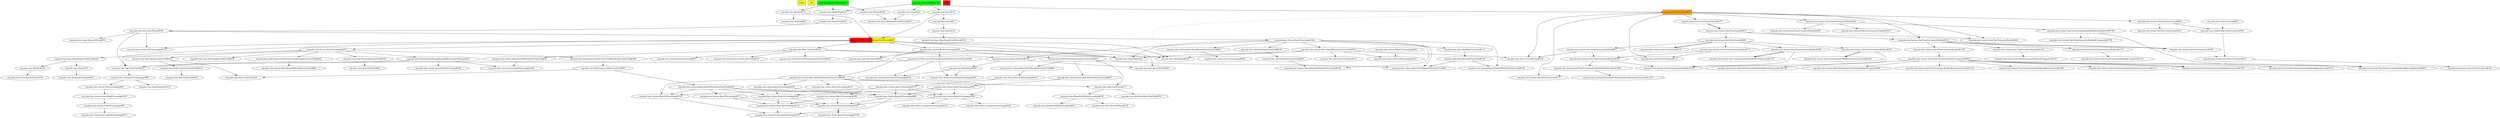 digraph enhanced {
	"ochiai" [style=striped shape=box fillcolor="yellow"];
	"d4" [style=striped shape=box fillcolor="yellow"];
	"org.joda.time.base.BaseSingleFieldPeriod#89" [style=striped shape=box fillcolor="red:yellow"];
	"org.joda.time.TestDays#124" [style=striped shape=box fillcolor="green"];
	"org.joda.time.TestMonths#131" [style=striped shape=box fillcolor="green"];
	"org.joda.time.MonthDay#79" [style=striped shape=box fillcolor="orange"];
	"real" [style=striped shape=box fillcolor="red"];
	"org.joda.time.chrono.BasicMonthOfYearDateTimeField#243" -> "org.joda.time.chrono.BasicChronology#371";
	"org.joda.time.format.DateTimeFormatterBuilder$Composite#2615" -> "org.joda.time.format.DateTimeFormatterBuilder$StringLiteral#1275";
	"org.joda.time.IllegalFieldValueException#108" -> "org.joda.time.IllegalFieldValueException#41";
	"org.joda.time.Days#80" -> "org.joda.time.Days#216";
	"org.joda.time.field.FieldUtils#217" -> "org.joda.time.IllegalFieldValueException#108";
	"org.joda.time.format.DateTimeFormatterBuilder#105" -> "org.joda.time.format.DateTimeFormatterBuilder#1175";
	"org.joda.time.format.DateTimeFormat#674" -> "org.joda.time.format.DateTimeFormat#400";
	"org.joda.time.TestDays#124" -> "org.joda.time.MonthDay#334";
	"org.joda.time.TestMonths#131" -> "org.joda.time.MonthDay#334";
	"org.joda.time.field.ImpreciseDateTimeField#91" -> "org.joda.time.chrono.BasicMonthOfYearDateTimeField#243";
	"org.joda.time.field.PreciseDurationDateTimeField#78" -> "org.joda.time.field.FieldUtils#217";
	"org.joda.time.chrono.BasicMonthOfYearDateTimeField#298" -> "org.joda.time.field.FieldUtils#217";
	"org.joda.time.chrono.BasicDayOfMonthDateTimeField#51" -> "org.joda.time.chrono.AssembledChronology#256";
	"org.joda.time.DurationFieldType$StandardDurationFieldType#282" -> "org.joda.time.chrono.AssembledChronology#256";
	"org.joda.time.format.DateTimeFormatterBuilder#345" -> "org.joda.time.format.DateTimeFormatterBuilder#383";
	"org.joda.time.DateTimeUtils#364" -> "org.joda.time.field.PreciseDurationDateTimeField#141";
	"org.joda.time.format.DateTimeFormatterBuilder$Composite#2615" -> "org.joda.time.format.DateTimeFormatterBuilder$NumberFormatter#1326";
	"org.joda.time.Months#230" -> "org.joda.time.DurationFieldType#178";
	"org.joda.time.chrono.BaseChronology#239" -> "org.joda.time.field.PreciseDurationDateTimeField#78";
	"org.joda.time.chrono.BasicChronology#371" -> "org.joda.time.chrono.BasicChronology#360";
	"org.joda.time.chrono.BasicGJChronology#88" -> "org.joda.time.chrono.BasicChronology#360";
	"org.joda.time.chrono.BasicChronology#385" -> "org.joda.time.chrono.BasicChronology#360";
	"org.joda.time.chrono.BasicChronology#468" -> "org.joda.time.chrono.BasicChronology#360";
	"org.joda.time.chrono.BasicChronology#399" -> "org.joda.time.chrono.BasicChronology#360";
	"org.joda.time.base.BaseSingleFieldPeriod#89" -> "org.joda.time.DateTimeUtils#364";
	"org.joda.time.chrono.AssembledChronology#107" -> "org.joda.time.chrono.ZonedChronology#85";
	"org.joda.time.format.DateTimeFormatterBuilder#775" -> "org.joda.time.format.DateTimeFormatterBuilder#434";
	"org.joda.time.format.DateTimeFormatterBuilder#817" -> "org.joda.time.format.DateTimeFormatterBuilder#434";
	"org.joda.time.chrono.BaseChronology#183" -> "org.joda.time.chrono.BasicDayOfMonthDateTimeField#59";
	"org.joda.time.chrono.BasicDayOfMonthDateTimeField#79" -> "org.joda.time.DateTimeFieldType#327";
	"org.joda.time.format.DateTimeFormat#400" -> "org.joda.time.format.DateTimeFormatterBuilder#397";
	"org.joda.time.field.PreciseDurationDateTimeField#78" -> "org.joda.time.chrono.BasicDayOfMonthDateTimeField#55";
	"org.joda.time.field.BaseDateTimeField#758" -> "org.joda.time.chrono.BasicDayOfMonthDateTimeField#55";
	"org.joda.time.chrono.BaseChronology#183" -> "org.joda.time.chrono.BasicDayOfMonthDateTimeField#55";
	"org.joda.time.base.BasePartial#180" -> "org.joda.time.base.AbstractPartial#54";
	"org.joda.time.base.BasePartial#180" -> "org.joda.time.chrono.BaseChronology#183";
	"org.joda.time.format.DateTimeFormatterBuilder#105" -> "org.joda.time.format.DateTimeFormatterBuilder#1165";
	"org.joda.time.base.BaseSingleFieldPeriod#216" -> "org.joda.time.Months#230";
	"org.joda.time.chrono.BaseChronology#239" -> "org.joda.time.DateTimeFieldType$StandardDateTimeFieldType#480";
	"org.joda.time.format.DateTimeFormatter#109" -> "org.joda.time.format.DateTimeFormatter#321" [style=dotted];
	"org.joda.time.format.DateTimeFormatter#301" -> "org.joda.time.format.DateTimeFormatter#321";
	"org.joda.time.field.PreciseDurationField#114" -> "org.joda.time.field.FieldUtils#100";
	"org.joda.time.DateTimeFieldType$StandardDateTimeFieldType#480" -> "org.joda.time.chrono.AssembledChronology#260";
	"org.joda.time.MonthDay#408" -> "org.joda.time.chrono.AssembledChronology#260";
	"org.joda.time.chrono.BaseChronology#255" -> "org.joda.time.field.ImpreciseDateTimeField$LinkedDurationField#190";
	"org.joda.time.DateTimeUtils#364" -> "org.joda.time.field.BaseDurationField#55";
	"org.joda.time.format.DateTimeFormatterBuilder#408" -> "org.joda.time.format.DateTimeFormatterBuilder$StringLiteral#1270" [style=bold];
	"org.joda.time.DateTimeUtils#364" -> "org.joda.time.chrono.BasicDayOfMonthDateTimeField#51";
	"org.joda.time.DateTimeUtils#364" -> "org.joda.time.base.AbstractPartial#105";
	"org.joda.time.chrono.BaseChronology#183" -> "org.joda.time.base.AbstractPartial#105";
	"org.joda.time.field.ImpreciseDateTimeField#91" -> "org.joda.time.field.FieldUtils#187";
	"org.joda.time.field.BaseDurationField#141" -> "org.joda.time.field.FieldUtils#187";
	"org.joda.time.chrono.ISOChronology#86" -> "org.joda.time.DateTimeZone#133";
	"org.joda.time.Months#249" -> "org.joda.time.base.BaseSingleFieldPeriod#167";
	"org.joda.time.Days#343" -> "org.joda.time.base.BaseSingleFieldPeriod#167";
	"org.joda.time.base.BaseSingleFieldPeriod#89" -> "org.joda.time.MonthDay#395";
	"org.joda.time.chrono.BasicDayOfMonthDateTimeField#79" -> "org.joda.time.MonthDay#395";
	"org.joda.time.DateTimeUtils#364" -> "org.joda.time.MonthDay#395";
	"org.joda.time.chrono.BaseChronology#183" -> "org.joda.time.MonthDay#395";
	"org.joda.time.chrono.BaseChronology#239" -> "org.joda.time.MonthDay#395";
	"org.joda.time.field.PreciseDurationDateTimeField#78" -> "org.joda.time.chrono.BasicDayOfMonthDateTimeField#47";
	"org.joda.time.chrono.BaseChronology#255" -> "org.joda.time.base.BaseSingleFieldPeriod#202";
	"org.joda.time.field.BaseDateTimeField#804" -> "org.joda.time.chrono.BasicMonthOfYearDateTimeField#344";
	"org.joda.time.chrono.BaseChronology#183" -> "org.joda.time.chrono.BasicMonthOfYearDateTimeField#344";
	"org.joda.time.chrono.BasicMonthOfYearDateTimeField#298" -> "org.joda.time.chrono.BasicChronology#551";
	"org.joda.time.chrono.BasicChronology#448" -> "org.joda.time.chrono.BasicChronology#399";
	"org.joda.time.chrono.BasicChronology#575" -> "org.joda.time.chrono.BasicChronology#399";
	"org.joda.time.chrono.BasicMonthOfYearDateTimeField#298" -> "org.joda.time.chrono.BasicChronology#399";
	"org.joda.time.chrono.BasicMonthOfYearDateTimeField#243" -> "org.joda.time.chrono.BasicChronology#399";
	"org.joda.time.base.BaseSingleFieldPeriod#216" -> "org.joda.time.Days#235";
	"org.joda.time.Months#155" -> "org.joda.time.Months#90";
	"org.joda.time.field.BaseDateTimeField#758" -> "org.joda.time.chrono.BasicMonthOfYearDateTimeField#339";
	"org.joda.time.chrono.BaseChronology#183" -> "org.joda.time.chrono.BasicMonthOfYearDateTimeField#339";
	"org.joda.time.MonthDay#79" -> "org.joda.time.format.DateTimeFormatter#173";
	"org.joda.time.format.DateTimeFormatter#128" -> "org.joda.time.format.DateTimeFormatter#173" [style=dotted];
	"org.joda.time.format.DateTimeFormatterBuilder#434" -> "org.joda.time.format.DateTimeFormatterBuilder$PaddedNumber#1463";
	"org.joda.time.chrono.ISOChronology#86" -> "org.joda.time.chrono.ISOChronology#96";
	"org.joda.time.format.DateTimeFormatterBuilder$Composite#2615" -> "org.joda.time.format.DateTimeFormatterBuilder$PaddedNumber#1468";
	"org.joda.time.Days#135" -> "org.joda.time.Days#80";
	"org.joda.time.Days#216" -> "org.joda.time.base.BaseSingleFieldPeriod#156";
	"org.joda.time.base.BaseSingleFieldPeriod#89" -> "org.joda.time.chrono.ISOChronology#133";
	"org.joda.time.base.BasePartial#180" -> "org.joda.time.chrono.ISOChronology#133";
	"org.joda.time.format.DateTimeFormatterBuilder#345" -> "org.joda.time.format.DateTimeFormatterBuilder$MatchingParser#2794";
	"org.joda.time.chrono.BasicMonthOfYearDateTimeField#298" -> "org.joda.time.chrono.BasicChronology#385";
	"org.joda.time.DateTimeUtils#282" -> "org.joda.time.chrono.ISOChronology#86";
	"org.joda.time.MonthDay#352" -> "org.joda.time.base.BasePartial#180";
	"org.joda.time.format.DateTimeFormat#170" -> "org.joda.time.format.DateTimeFormat#674" [style=bold];
	"org.joda.time.TestDays#124" -> "org.joda.time.Days#343";
	"org.joda.time.format.DateTimeFormatterBuilder#105" -> "org.joda.time.format.DateTimeFormatterBuilder#1138";
	"org.joda.time.field.ImpreciseDateTimeField$LinkedDurationField#190" -> "org.joda.time.field.ImpreciseDateTimeField#91";
	"org.joda.time.format.DateTimeFormatterBuilder$Composite#2615" -> "org.joda.time.format.DateTimeFormatterBuilder$CharacterLiteral#1236";
	"org.joda.time.format.DateTimeFormatterBuilder$MatchingParser#2794" -> "org.joda.time.format.DateTimeFormatterBuilder$Composite#2730";
	"org.joda.time.TestMonths#131" -> "org.joda.time.Months#249";
	"org.joda.time.format.DateTimeFormatterBuilder#105" -> "org.joda.time.format.DateTimeFormatter#109" [style=bold];
	"org.joda.time.chrono.BaseChronology#255" -> "org.joda.time.DurationFieldType$StandardDurationFieldType#282";
	"org.joda.time.Days#235" -> "org.joda.time.DurationFieldType#151";
	"org.joda.time.format.DateTimeFormatterBuilder$PaddedNumber#1463" -> "org.joda.time.format.DateTimeFormatterBuilder$NumberFormatter#1319";
	"org.joda.time.base.BaseSingleFieldPeriod#89" -> "org.joda.time.chrono.BaseChronology#239";
	"org.joda.time.chrono.BasicChronology#399" -> "org.joda.time.chrono.GregorianChronology#233";
	"org.joda.time.MonthDay#79" -> "org.joda.time.format.DateTimeFormatterBuilder#345";
	"org.joda.time.IllegalFieldValueException#108" -> "org.joda.time.DateTimeFieldType#378";
	"org.joda.time.format.DateTimeFormat#674" -> "org.joda.time.format.DateTimeFormatterBuilder#105";
	"org.joda.time.MonthDay#79" -> "org.joda.time.format.DateTimeFormatterBuilder#105";
	"org.joda.time.chrono.BasicMonthOfYearDateTimeField#298" -> "org.joda.time.chrono.BasicChronology#458";
	"org.joda.time.chrono.BasicGJChronology#134" -> "org.joda.time.chrono.BasicChronology#575";
	"org.joda.time.TestDays#124" -> "org.joda.time.Days#135";
	"org.joda.time.format.DateTimeFormatterBuilder#1138" -> "org.joda.time.format.DateTimeFormatterBuilder$Composite#2615";
	"org.joda.time.field.BaseDateTimeField#772" -> "org.joda.time.field.BaseDateTimeField#758";
	"org.joda.time.chrono.BasicChronology#360" -> "org.joda.time.chrono.BasicChronology#738" [style=bold];
	"org.joda.time.chrono.BaseChronology#239" -> "org.joda.time.base.BasePartial#225";
	"org.joda.time.chrono.BasicChronology#399" -> "org.joda.time.chrono.GregorianChronology#241";
	"org.joda.time.chrono.BasicChronology#458" -> "org.joda.time.chrono.BasicGJChronology#88";
	"org.joda.time.chrono.BasicChronology#448" -> "org.joda.time.chrono.BasicGJChronology#88";
	"org.joda.time.chrono.BasicChronology#575" -> "org.joda.time.chrono.BasicGJChronology#88";
	"org.joda.time.chrono.BasicMonthOfYearDateTimeField#243" -> "org.joda.time.chrono.BasicGJChronology#88";
	"org.joda.time.MonthDay#79" -> "org.joda.time.format.ISODateTimeFormat#595";
	"org.joda.time.MonthDay#79" -> "org.joda.time.format.DateTimeFormat#170";
	"org.joda.time.format.DateTimeFormatterBuilder#345" -> "org.joda.time.format.DateTimeFormatterBuilder#357";
	"org.joda.time.field.PreciseDurationDateTimeField#78" -> "org.joda.time.chrono.BasicDayOfMonthDateTimeField#96";
	"org.joda.time.base.BaseSingleFieldPeriod#89" -> "org.joda.time.DateTimeUtils#282";
	"org.joda.time.DateTimeFieldType$StandardDateTimeFieldType#480" -> "org.joda.time.DateTimeUtils#282";
	"org.joda.time.base.BasePartial#180" -> "org.joda.time.DateTimeUtils#282";
	"org.joda.time.DurationFieldType$StandardDurationFieldType#282" -> "org.joda.time.DateTimeUtils#282";
	"org.joda.time.field.ImpreciseDateTimeField$LinkedDurationField#182" -> "org.joda.time.chrono.BasicMonthOfYearDateTimeField#92";
	"org.joda.time.chrono.BasicChronology#575" -> "org.joda.time.chrono.BasicGJChronology#120";
	"org.joda.time.chrono.BasicMonthOfYearDateTimeField#298" -> "org.joda.time.chrono.BasicGJChronology#120";
	"org.joda.time.chrono.BasicMonthOfYearDateTimeField#243" -> "org.joda.time.chrono.BasicGJChronology#120";
	"org.joda.time.DateTimeFieldType$StandardDateTimeFieldType#480" -> "org.joda.time.chrono.AssembledChronology#228";
	"org.joda.time.MonthDay#408" -> "org.joda.time.chrono.AssembledChronology#228";
	"org.joda.time.chrono.ISOChronology#96" -> "org.joda.time.chrono.AssembledChronology#107";
	"org.joda.time.field.FieldUtils#217" -> "org.joda.time.field.BaseDateTimeField#58";
	"org.joda.time.format.DateTimeFormatterBuilder$MatchingParser#2794" -> "org.joda.time.format.DateTimeFormatterBuilder$MatchingParser#2810";
	"org.joda.time.format.DateTimeFormatterBuilder$Composite#2615" -> "org.joda.time.format.DateTimeFormatterBuilder$MatchingParser#2810";
	"org.joda.time.chrono.BaseChronology#255" -> "org.joda.time.base.BaseSingleFieldPeriod#216";
	"org.joda.time.format.DateTimeFormat#400" -> "org.joda.time.format.DateTimeFormat#574" [style=bold];
	"org.joda.time.chrono.BasicDayOfMonthDateTimeField#47" -> "org.joda.time.chrono.BasicChronology#448";
	"org.joda.time.chrono.BaseChronology#239" -> "org.joda.time.chrono.BasicMonthOfYearDateTimeField#298";
	"org.joda.time.chrono.BasicDayOfMonthDateTimeField#59" -> "org.joda.time.chrono.BasicChronology#565";
	"org.joda.time.format.DateTimeFormatterBuilder#1165" -> "org.joda.time.format.DateTimeFormatterBuilder$Composite#2747";
	"org.joda.time.field.BaseDateTimeField#818" -> "org.joda.time.field.BaseDateTimeField#804";
	"org.joda.time.base.BaseSingleFieldPeriod#89" -> "org.joda.time.chrono.BaseChronology#255";
	"org.joda.time.DateTimeUtils#364" -> "org.joda.time.field.ImpreciseDateTimeField#137";
	"org.joda.time.base.BaseSingleFieldPeriod#89" -> "org.joda.time.MonthDay#426";
	"org.joda.time.chrono.BasicDayOfMonthDateTimeField#79" -> "org.joda.time.MonthDay#426";
	"org.joda.time.MonthDay#79" -> "org.joda.time.MonthDay#426" [style=dotted];
	"org.joda.time.chrono.BaseChronology#239" -> "org.joda.time.MonthDay#426";
	"org.joda.time.format.DateTimeFormatterBuilder#1175" -> "org.joda.time.format.DateTimeFormatterBuilder$Composite#2751";
	"org.joda.time.field.PreciseDurationField#104" -> "org.joda.time.field.FieldUtils#82";
	"org.joda.time.TestDays#124" -> "org.joda.time.MonthDay#79";
	"org.joda.time.DurationFieldType$StandardDurationFieldType#282" -> "org.joda.time.chrono.AssembledChronology#220";
	"org.joda.time.format.DateTimeFormatter#321" -> "org.joda.time.format.DateTimeFormatter#128";
	"org.joda.time.chrono.BasicDayOfMonthDateTimeField#79" -> "org.joda.time.chrono.BasicGJChronology#129";
	"org.joda.time.chrono.BasicGJChronology#42" -> "org.joda.time.chrono.BasicGJChronology#129" [style=dotted];
	"org.joda.time.chrono.BasicGJChronology#88" -> "org.joda.time.chrono.GregorianChronology#197";
	"org.joda.time.chrono.BasicGJChronology#120" -> "org.joda.time.chrono.GregorianChronology#197";
	"org.joda.time.chrono.BasicGJChronology#139" -> "org.joda.time.chrono.GregorianChronology#197";
	"org.joda.time.chrono.BasicDayOfMonthDateTimeField#96" -> "org.joda.time.chrono.BasicGJChronology#134";
	"org.joda.time.format.DateTimeFormatterBuilder$Composite#2615" -> "org.joda.time.format.DateTimeFormatterBuilder$StringLiteral#1299";
	"org.joda.time.chrono.ZonedChronology#85" -> "org.joda.time.chrono.AssembledChronology#315";
	"org.joda.time.field.BaseDurationField#141" -> "org.joda.time.field.PreciseDurationField#114";
	"org.joda.time.format.DateTimeFormat#400" -> "org.joda.time.format.DateTimeFormatterBuilder#408";
	"org.joda.time.format.DateTimeFormatterBuilder$Composite#2615" -> "org.joda.time.format.DateTimeFormatterBuilder$CharacterLiteral#1212";
	"org.joda.time.format.DateTimeFormatterBuilder#775" -> "org.joda.time.DateTimeFieldType#273";
	"org.joda.time.MonthDay#79" -> "org.joda.time.DateTimeFieldType#273";
	"org.joda.time.chrono.BaseChronology#183" -> "org.joda.time.field.BaseDateTimeField#772";
	"org.joda.time.MonthDay#334" -> "org.joda.time.MonthDay#352";
	"org.joda.time.format.DateTimeFormatterBuilder$Composite#2615" -> "org.joda.time.format.DateTimeFormatterBuilder$Composite#2759" [style=bold];
	"org.joda.time.TestMonths#131" -> "org.joda.time.Months#155";
	"org.joda.time.format.DateTimeFormatterBuilder#397" -> "org.joda.time.format.DateTimeFormatterBuilder$CharacterLiteral#1207" [style=bold];
	"org.joda.time.chrono.BaseChronology#255" -> "org.joda.time.field.ImpreciseDateTimeField$LinkedDurationField#182";
	"org.joda.time.chrono.BaseChronology#183" -> "org.joda.time.field.BaseDateTimeField#818";
	"org.joda.time.base.BaseSingleFieldPeriod#89" -> "org.joda.time.base.BasePartial#249";
	"org.joda.time.base.AbstractPartial#105" -> "org.joda.time.base.BasePartial#249";
	"org.joda.time.chrono.BasicDayOfMonthDateTimeField#79" -> "org.joda.time.DateTimeFieldType#318";
	"org.joda.time.MonthDay#79" -> "org.joda.time.DateTimeFieldType#318";
	"org.joda.time.format.DateTimeFormatterBuilder#817" -> "org.joda.time.DateTimeFieldType#318";
	"org.joda.time.chrono.BasicChronology#371" -> "org.joda.time.chrono.BasicGJChronology#139";
	"org.joda.time.chrono.BasicChronology#385" -> "org.joda.time.chrono.BasicGJChronology#139";
	"org.joda.time.chrono.BasicChronology#468" -> "org.joda.time.chrono.BasicGJChronology#139";
	"org.joda.time.chrono.BaseChronology#183" -> "org.joda.time.chrono.BasicDayOfMonthDateTimeField#79";
	"org.joda.time.format.DateTimeFormat#400" -> "org.joda.time.format.DateTimeFormatterBuilder#775";
	"org.joda.time.format.DateTimeFormat#674" -> "org.joda.time.format.DateTimeFormatterBuilder#84";
	"org.joda.time.MonthDay#79" -> "org.joda.time.format.DateTimeFormatterBuilder#84";
	"org.joda.time.format.DateTimeFormatterBuilder#434" -> "org.joda.time.format.DateTimeFormatterBuilder#374";
	"org.joda.time.format.DateTimeFormatterBuilder#397" -> "org.joda.time.format.DateTimeFormatterBuilder#374";
	"org.joda.time.format.DateTimeFormatterBuilder#408" -> "org.joda.time.format.DateTimeFormatterBuilder#374";
	"org.joda.time.chrono.BasicChronology#458" -> "org.joda.time.chrono.BasicChronology#468";
	"org.joda.time.chrono.BasicChronology#448" -> "org.joda.time.chrono.BasicChronology#468";
	"org.joda.time.chrono.BasicMonthOfYearDateTimeField#243" -> "org.joda.time.chrono.BasicChronology#468";
	"org.joda.time.format.DateTimeFormat#400" -> "org.joda.time.format.DateTimeFormatterBuilder#817";
	"org.joda.time.Months#155" -> "org.joda.time.base.BaseSingleFieldPeriod#89";
	"org.joda.time.Days#135" -> "org.joda.time.base.BaseSingleFieldPeriod#89";
	"org.joda.time.base.AbstractPartial#105" -> "org.joda.time.MonthDay#408";
	"org.joda.time.chrono.BaseChronology#255" -> "org.joda.time.field.BaseDurationField#141";
	"org.joda.time.format.ISODateTimeFormat#595" -> "org.joda.time.format.ISODateTimeFormat#613";
	"org.joda.time.chrono.BaseChronology#255" -> "org.joda.time.field.PreciseDurationField#104";
	"org.joda.time.DateTimeZone#95" -> "org.joda.time.format.DateTimeFormatter#301" [style=dotted];
	"org.joda.time.format.ISODateTimeFormat#595" -> "org.joda.time.format.DateTimeFormatter#301";
}

